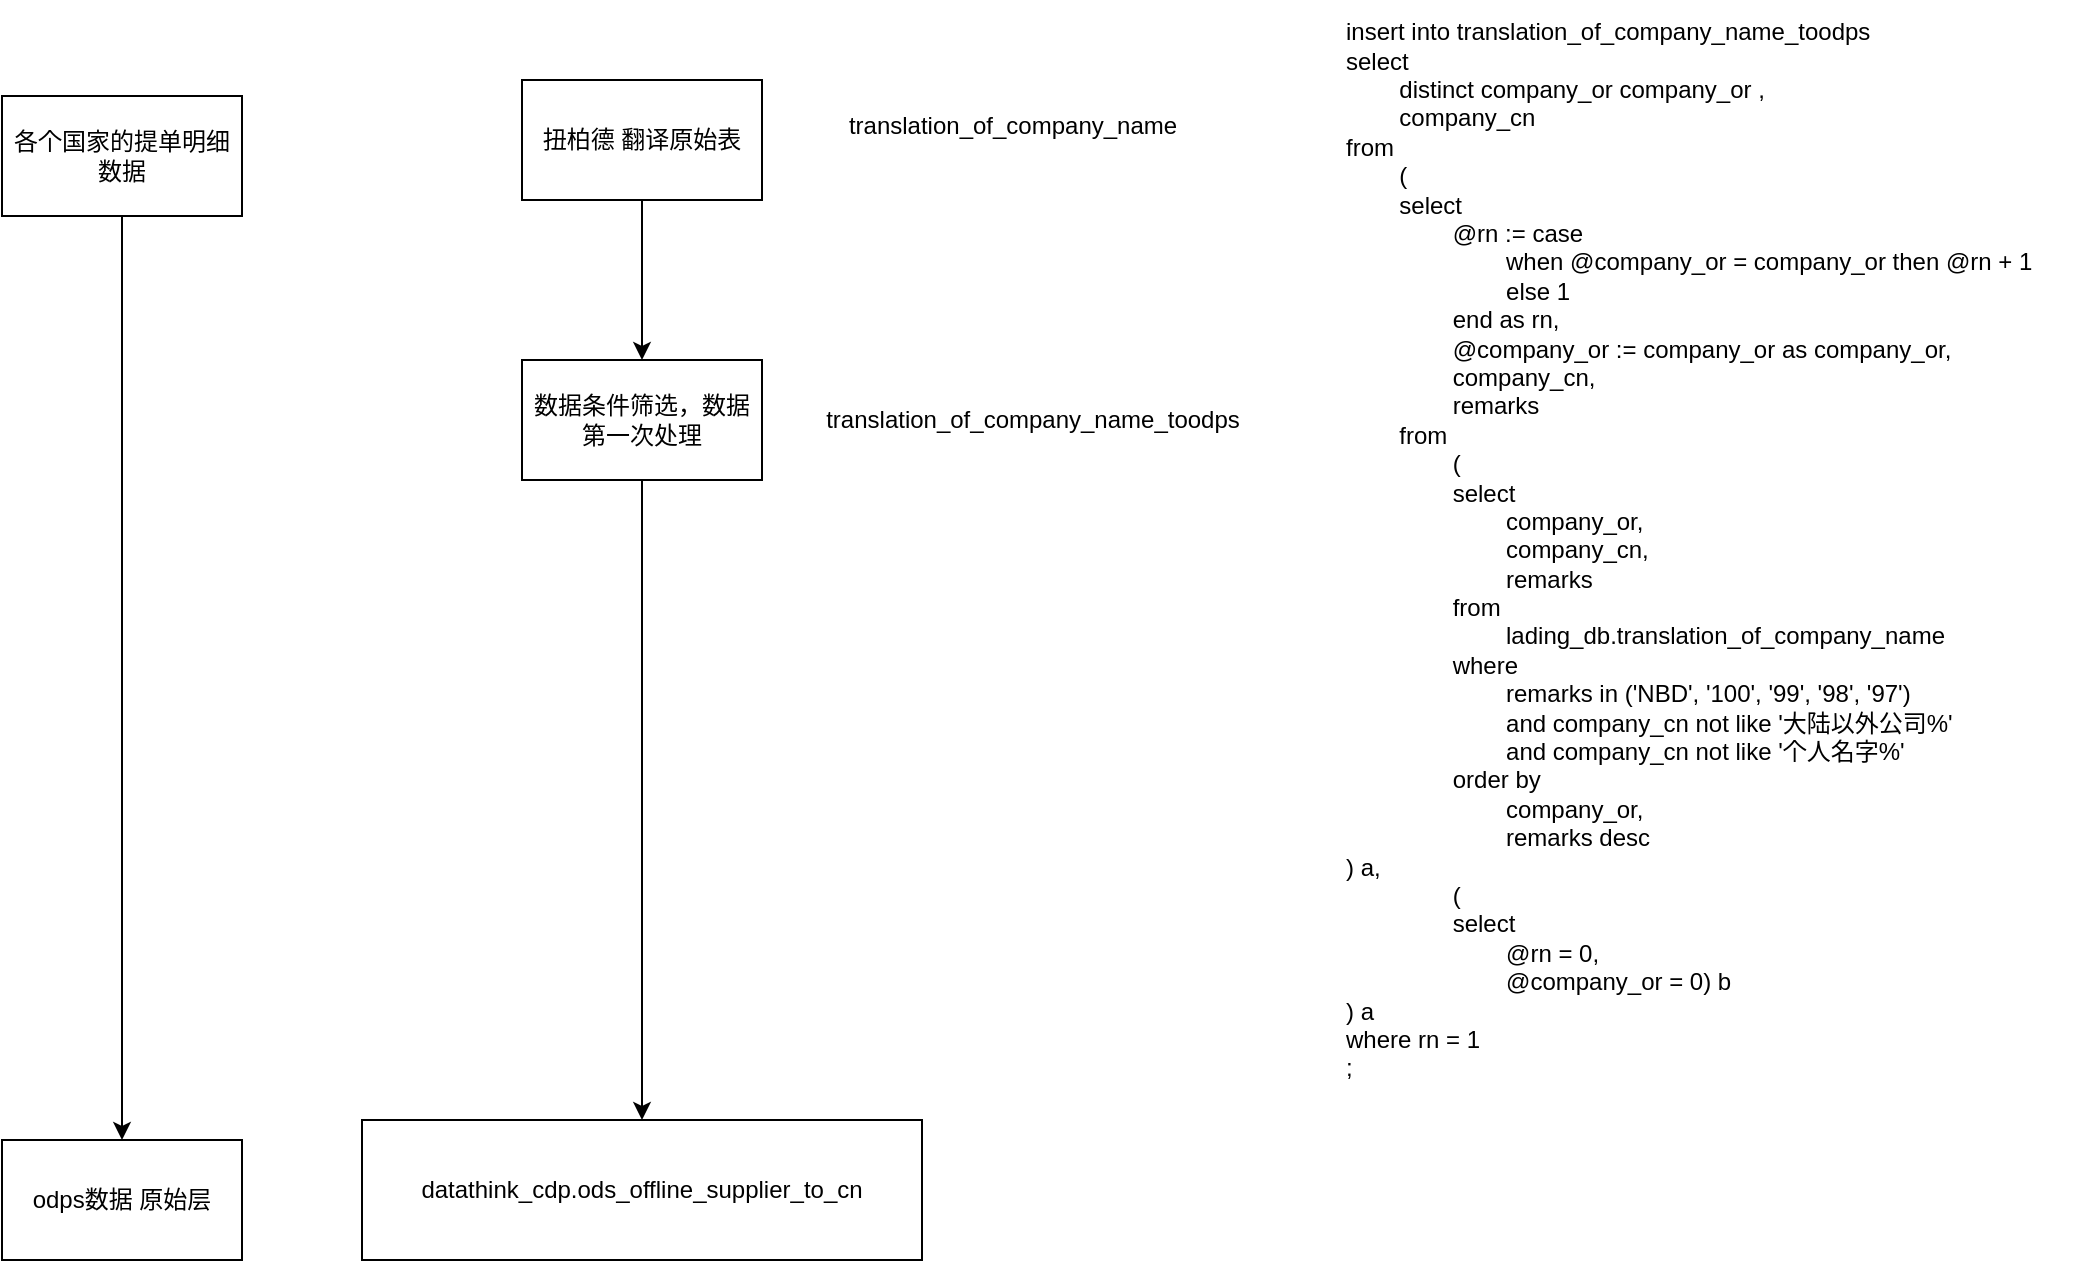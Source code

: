 <mxfile version="22.0.4" type="github">
  <diagram name="第 1 页" id="WbAZsRYz8DcWcOjE6Uo5">
    <mxGraphModel dx="1434" dy="790" grid="1" gridSize="10" guides="1" tooltips="1" connect="1" arrows="1" fold="1" page="1" pageScale="1" pageWidth="827" pageHeight="1169" math="0" shadow="0">
      <root>
        <mxCell id="0" />
        <mxCell id="1" parent="0" />
        <mxCell id="mANbdyolUzGbtgYlcFHz-3" value="" style="edgeStyle=orthogonalEdgeStyle;rounded=0;orthogonalLoop=1;jettySize=auto;html=1;" edge="1" parent="1" source="mANbdyolUzGbtgYlcFHz-1" target="mANbdyolUzGbtgYlcFHz-2">
          <mxGeometry relative="1" as="geometry" />
        </mxCell>
        <mxCell id="mANbdyolUzGbtgYlcFHz-1" value="扭柏德 翻译原始表" style="rounded=0;whiteSpace=wrap;html=1;" vertex="1" parent="1">
          <mxGeometry x="260" y="160" width="120" height="60" as="geometry" />
        </mxCell>
        <mxCell id="mANbdyolUzGbtgYlcFHz-17" style="edgeStyle=orthogonalEdgeStyle;rounded=0;orthogonalLoop=1;jettySize=auto;html=1;" edge="1" parent="1" source="mANbdyolUzGbtgYlcFHz-2" target="mANbdyolUzGbtgYlcFHz-13">
          <mxGeometry relative="1" as="geometry" />
        </mxCell>
        <mxCell id="mANbdyolUzGbtgYlcFHz-2" value="数据条件筛选，数据第一次处理" style="whiteSpace=wrap;html=1;rounded=0;" vertex="1" parent="1">
          <mxGeometry x="260" y="300" width="120" height="60" as="geometry" />
        </mxCell>
        <mxCell id="mANbdyolUzGbtgYlcFHz-6" value="translation_of_company_name_toodps" style="text;html=1;align=center;verticalAlign=middle;resizable=0;points=[];autosize=1;strokeColor=none;fillColor=none;" vertex="1" parent="1">
          <mxGeometry x="400" y="315" width="230" height="30" as="geometry" />
        </mxCell>
        <mxCell id="mANbdyolUzGbtgYlcFHz-7" value="translation_of_company_name" style="text;html=1;align=center;verticalAlign=middle;resizable=0;points=[];autosize=1;strokeColor=none;fillColor=none;" vertex="1" parent="1">
          <mxGeometry x="410" y="168" width="190" height="30" as="geometry" />
        </mxCell>
        <mxCell id="mANbdyolUzGbtgYlcFHz-18" style="edgeStyle=orthogonalEdgeStyle;rounded=0;orthogonalLoop=1;jettySize=auto;html=1;entryX=0.5;entryY=0;entryDx=0;entryDy=0;" edge="1" parent="1" source="mANbdyolUzGbtgYlcFHz-8" target="mANbdyolUzGbtgYlcFHz-16">
          <mxGeometry relative="1" as="geometry" />
        </mxCell>
        <mxCell id="mANbdyolUzGbtgYlcFHz-8" value="各个国家的提单明细数据" style="whiteSpace=wrap;html=1;rounded=0;" vertex="1" parent="1">
          <mxGeometry y="168" width="120" height="60" as="geometry" />
        </mxCell>
        <mxCell id="mANbdyolUzGbtgYlcFHz-12" value="insert&amp;nbsp;into&amp;nbsp;translation_of_company_name_toodps&amp;nbsp;&lt;br&gt;select&lt;br&gt;&amp;nbsp;&amp;nbsp;&amp;nbsp;&amp;nbsp;&amp;nbsp;&amp;nbsp;&amp;nbsp;&amp;nbsp;distinct&amp;nbsp;company_or&amp;nbsp;company_or&amp;nbsp;,&lt;br&gt;&amp;nbsp;&amp;nbsp;&amp;nbsp;&amp;nbsp;&amp;nbsp;&amp;nbsp;&amp;nbsp;&amp;nbsp;company_cn&lt;br&gt;from&lt;br&gt;&amp;nbsp;&amp;nbsp;&amp;nbsp;&amp;nbsp;&amp;nbsp;&amp;nbsp;&amp;nbsp;&amp;nbsp;(&lt;br&gt;&amp;nbsp;&amp;nbsp;&amp;nbsp;&amp;nbsp;&amp;nbsp;&amp;nbsp;&amp;nbsp;&amp;nbsp;select&lt;br&gt;&amp;nbsp;&amp;nbsp;&amp;nbsp;&amp;nbsp;&amp;nbsp;&amp;nbsp;&amp;nbsp;&amp;nbsp;&amp;nbsp;&amp;nbsp;&amp;nbsp;&amp;nbsp;&amp;nbsp;&amp;nbsp;&amp;nbsp;&amp;nbsp;@rn&amp;nbsp;:=&amp;nbsp;case&lt;br&gt;&amp;nbsp;&amp;nbsp;&amp;nbsp;&amp;nbsp;&amp;nbsp;&amp;nbsp;&amp;nbsp;&amp;nbsp;&amp;nbsp;&amp;nbsp;&amp;nbsp;&amp;nbsp;&amp;nbsp;&amp;nbsp;&amp;nbsp;&amp;nbsp;&amp;nbsp;&amp;nbsp;&amp;nbsp;&amp;nbsp;&amp;nbsp;&amp;nbsp;&amp;nbsp;&amp;nbsp;when&amp;nbsp;@company_or&amp;nbsp;=&amp;nbsp;company_or&amp;nbsp;then&amp;nbsp;@rn&amp;nbsp;+&amp;nbsp;1&lt;br&gt;&amp;nbsp;&amp;nbsp;&amp;nbsp;&amp;nbsp;&amp;nbsp;&amp;nbsp;&amp;nbsp;&amp;nbsp;&amp;nbsp;&amp;nbsp;&amp;nbsp;&amp;nbsp;&amp;nbsp;&amp;nbsp;&amp;nbsp;&amp;nbsp;&amp;nbsp;&amp;nbsp;&amp;nbsp;&amp;nbsp;&amp;nbsp;&amp;nbsp;&amp;nbsp;&amp;nbsp;else&amp;nbsp;1&lt;br&gt;&amp;nbsp;&amp;nbsp;&amp;nbsp;&amp;nbsp;&amp;nbsp;&amp;nbsp;&amp;nbsp;&amp;nbsp;&amp;nbsp;&amp;nbsp;&amp;nbsp;&amp;nbsp;&amp;nbsp;&amp;nbsp;&amp;nbsp;&amp;nbsp;end&amp;nbsp;as&amp;nbsp;rn,&lt;br&gt;&amp;nbsp;&amp;nbsp;&amp;nbsp;&amp;nbsp;&amp;nbsp;&amp;nbsp;&amp;nbsp;&amp;nbsp;&amp;nbsp;&amp;nbsp;&amp;nbsp;&amp;nbsp;&amp;nbsp;&amp;nbsp;&amp;nbsp;&amp;nbsp;@company_or&amp;nbsp;:=&amp;nbsp;company_or&amp;nbsp;as&amp;nbsp;company_or,&lt;br&gt;&amp;nbsp;&amp;nbsp;&amp;nbsp;&amp;nbsp;&amp;nbsp;&amp;nbsp;&amp;nbsp;&amp;nbsp;&amp;nbsp;&amp;nbsp;&amp;nbsp;&amp;nbsp;&amp;nbsp;&amp;nbsp;&amp;nbsp;&amp;nbsp;company_cn,&lt;br&gt;&amp;nbsp;&amp;nbsp;&amp;nbsp;&amp;nbsp;&amp;nbsp;&amp;nbsp;&amp;nbsp;&amp;nbsp;&amp;nbsp;&amp;nbsp;&amp;nbsp;&amp;nbsp;&amp;nbsp;&amp;nbsp;&amp;nbsp;&amp;nbsp;remarks&lt;br&gt;&amp;nbsp;&amp;nbsp;&amp;nbsp;&amp;nbsp;&amp;nbsp;&amp;nbsp;&amp;nbsp;&amp;nbsp;from&lt;br&gt;&amp;nbsp;&amp;nbsp;&amp;nbsp;&amp;nbsp;&amp;nbsp;&amp;nbsp;&amp;nbsp;&amp;nbsp;&amp;nbsp;&amp;nbsp;&amp;nbsp;&amp;nbsp;&amp;nbsp;&amp;nbsp;&amp;nbsp;&amp;nbsp;(&lt;br&gt;&amp;nbsp;&amp;nbsp;&amp;nbsp;&amp;nbsp;&amp;nbsp;&amp;nbsp;&amp;nbsp;&amp;nbsp;&amp;nbsp;&amp;nbsp;&amp;nbsp;&amp;nbsp;&amp;nbsp;&amp;nbsp;&amp;nbsp;&amp;nbsp;select&lt;br&gt;&amp;nbsp;&amp;nbsp;&amp;nbsp;&amp;nbsp;&amp;nbsp;&amp;nbsp;&amp;nbsp;&amp;nbsp;&amp;nbsp;&amp;nbsp;&amp;nbsp;&amp;nbsp;&amp;nbsp;&amp;nbsp;&amp;nbsp;&amp;nbsp;&amp;nbsp;&amp;nbsp;&amp;nbsp;&amp;nbsp;&amp;nbsp;&amp;nbsp;&amp;nbsp;&amp;nbsp;company_or,&lt;br&gt;&amp;nbsp;&amp;nbsp;&amp;nbsp;&amp;nbsp;&amp;nbsp;&amp;nbsp;&amp;nbsp;&amp;nbsp;&amp;nbsp;&amp;nbsp;&amp;nbsp;&amp;nbsp;&amp;nbsp;&amp;nbsp;&amp;nbsp;&amp;nbsp;&amp;nbsp;&amp;nbsp;&amp;nbsp;&amp;nbsp;&amp;nbsp;&amp;nbsp;&amp;nbsp;&amp;nbsp;company_cn,&lt;br&gt;&amp;nbsp;&amp;nbsp;&amp;nbsp;&amp;nbsp;&amp;nbsp;&amp;nbsp;&amp;nbsp;&amp;nbsp;&amp;nbsp;&amp;nbsp;&amp;nbsp;&amp;nbsp;&amp;nbsp;&amp;nbsp;&amp;nbsp;&amp;nbsp;&amp;nbsp;&amp;nbsp;&amp;nbsp;&amp;nbsp;&amp;nbsp;&amp;nbsp;&amp;nbsp;&amp;nbsp;remarks&lt;br&gt;&amp;nbsp;&amp;nbsp;&amp;nbsp;&amp;nbsp;&amp;nbsp;&amp;nbsp;&amp;nbsp;&amp;nbsp;&amp;nbsp;&amp;nbsp;&amp;nbsp;&amp;nbsp;&amp;nbsp;&amp;nbsp;&amp;nbsp;&amp;nbsp;from&lt;br&gt;&amp;nbsp;&amp;nbsp;&amp;nbsp;&amp;nbsp;&amp;nbsp;&amp;nbsp;&amp;nbsp;&amp;nbsp;&amp;nbsp;&amp;nbsp;&amp;nbsp;&amp;nbsp;&amp;nbsp;&amp;nbsp;&amp;nbsp;&amp;nbsp;&amp;nbsp;&amp;nbsp;&amp;nbsp;&amp;nbsp;&amp;nbsp;&amp;nbsp;&amp;nbsp;&amp;nbsp;lading_db.translation_of_company_name&lt;br&gt;&amp;nbsp;&amp;nbsp;&amp;nbsp;&amp;nbsp;&amp;nbsp;&amp;nbsp;&amp;nbsp;&amp;nbsp;&amp;nbsp;&amp;nbsp;&amp;nbsp;&amp;nbsp;&amp;nbsp;&amp;nbsp;&amp;nbsp;&amp;nbsp;where&lt;br&gt;&amp;nbsp;&amp;nbsp;&amp;nbsp;&amp;nbsp;&amp;nbsp;&amp;nbsp;&amp;nbsp;&amp;nbsp;&amp;nbsp;&amp;nbsp;&amp;nbsp;&amp;nbsp;&amp;nbsp;&amp;nbsp;&amp;nbsp;&amp;nbsp;&amp;nbsp;&amp;nbsp;&amp;nbsp;&amp;nbsp;&amp;nbsp;&amp;nbsp;&amp;nbsp;&amp;nbsp;remarks&amp;nbsp;in&amp;nbsp;(&#39;NBD&#39;,&amp;nbsp;&#39;100&#39;,&amp;nbsp;&#39;99&#39;,&amp;nbsp;&#39;98&#39;,&amp;nbsp;&#39;97&#39;)&lt;br&gt;&amp;nbsp;&amp;nbsp;&amp;nbsp;&amp;nbsp;&amp;nbsp;&amp;nbsp;&amp;nbsp;&amp;nbsp;&amp;nbsp;&amp;nbsp;&amp;nbsp;&amp;nbsp;&amp;nbsp;&amp;nbsp;&amp;nbsp;&amp;nbsp;&amp;nbsp;&amp;nbsp;&amp;nbsp;&amp;nbsp;&amp;nbsp;&amp;nbsp;&amp;nbsp;&amp;nbsp;and&amp;nbsp;company_cn&amp;nbsp;not&amp;nbsp;like&amp;nbsp;&#39;大陆以外公司%&#39;&lt;br&gt;&amp;nbsp;&amp;nbsp;&amp;nbsp;&amp;nbsp;&amp;nbsp;&amp;nbsp;&amp;nbsp;&amp;nbsp;&amp;nbsp;&amp;nbsp;&amp;nbsp;&amp;nbsp;&amp;nbsp;&amp;nbsp;&amp;nbsp;&amp;nbsp;&amp;nbsp;&amp;nbsp;&amp;nbsp;&amp;nbsp;&amp;nbsp;&amp;nbsp;&amp;nbsp;&amp;nbsp;and&amp;nbsp;company_cn&amp;nbsp;not&amp;nbsp;like&amp;nbsp;&#39;个人名字%&#39;&lt;br&gt;&amp;nbsp;&amp;nbsp;&amp;nbsp;&amp;nbsp;&amp;nbsp;&amp;nbsp;&amp;nbsp;&amp;nbsp;&amp;nbsp;&amp;nbsp;&amp;nbsp;&amp;nbsp;&amp;nbsp;&amp;nbsp;&amp;nbsp;&amp;nbsp;order&amp;nbsp;by&lt;br&gt;&amp;nbsp;&amp;nbsp;&amp;nbsp;&amp;nbsp;&amp;nbsp;&amp;nbsp;&amp;nbsp;&amp;nbsp;&amp;nbsp;&amp;nbsp;&amp;nbsp;&amp;nbsp;&amp;nbsp;&amp;nbsp;&amp;nbsp;&amp;nbsp;&amp;nbsp;&amp;nbsp;&amp;nbsp;&amp;nbsp;&amp;nbsp;&amp;nbsp;&amp;nbsp;&amp;nbsp;company_or,&lt;br&gt;&amp;nbsp;&amp;nbsp;&amp;nbsp;&amp;nbsp;&amp;nbsp;&amp;nbsp;&amp;nbsp;&amp;nbsp;&amp;nbsp;&amp;nbsp;&amp;nbsp;&amp;nbsp;&amp;nbsp;&amp;nbsp;&amp;nbsp;&amp;nbsp;&amp;nbsp;&amp;nbsp;&amp;nbsp;&amp;nbsp;&amp;nbsp;&amp;nbsp;&amp;nbsp;&amp;nbsp;remarks&amp;nbsp;desc&amp;nbsp;&lt;br&gt;)&amp;nbsp;a,&lt;br&gt;&amp;nbsp;&amp;nbsp;&amp;nbsp;&amp;nbsp;&amp;nbsp;&amp;nbsp;&amp;nbsp;&amp;nbsp;&amp;nbsp;&amp;nbsp;&amp;nbsp;&amp;nbsp;&amp;nbsp;&amp;nbsp;&amp;nbsp;&amp;nbsp;(&lt;br&gt;&amp;nbsp;&amp;nbsp;&amp;nbsp;&amp;nbsp;&amp;nbsp;&amp;nbsp;&amp;nbsp;&amp;nbsp;&amp;nbsp;&amp;nbsp;&amp;nbsp;&amp;nbsp;&amp;nbsp;&amp;nbsp;&amp;nbsp;&amp;nbsp;select&lt;br&gt;&amp;nbsp;&amp;nbsp;&amp;nbsp;&amp;nbsp;&amp;nbsp;&amp;nbsp;&amp;nbsp;&amp;nbsp;&amp;nbsp;&amp;nbsp;&amp;nbsp;&amp;nbsp;&amp;nbsp;&amp;nbsp;&amp;nbsp;&amp;nbsp;&amp;nbsp;&amp;nbsp;&amp;nbsp;&amp;nbsp;&amp;nbsp;&amp;nbsp;&amp;nbsp;&amp;nbsp;@rn&amp;nbsp;=&amp;nbsp;0,&lt;br&gt;&amp;nbsp;&amp;nbsp;&amp;nbsp;&amp;nbsp;&amp;nbsp;&amp;nbsp;&amp;nbsp;&amp;nbsp;&amp;nbsp;&amp;nbsp;&amp;nbsp;&amp;nbsp;&amp;nbsp;&amp;nbsp;&amp;nbsp;&amp;nbsp;&amp;nbsp;&amp;nbsp;&amp;nbsp;&amp;nbsp;&amp;nbsp;&amp;nbsp;&amp;nbsp;&amp;nbsp;@company_or&amp;nbsp;=&amp;nbsp;0)&amp;nbsp;b&lt;br&gt;)&amp;nbsp;a&lt;br&gt;where&amp;nbsp;rn&amp;nbsp;=&amp;nbsp;1&lt;br&gt;;" style="text;html=1;align=left;verticalAlign=middle;resizable=0;points=[];autosize=1;strokeColor=none;fillColor=none;" vertex="1" parent="1">
          <mxGeometry x="670" y="120" width="370" height="550" as="geometry" />
        </mxCell>
        <mxCell id="mANbdyolUzGbtgYlcFHz-13" value="datathink_cdp.ods_offline_supplier_to_cn" style="rounded=0;whiteSpace=wrap;html=1;" vertex="1" parent="1">
          <mxGeometry x="180" y="680" width="280" height="70" as="geometry" />
        </mxCell>
        <mxCell id="mANbdyolUzGbtgYlcFHz-16" value="odps数据 原始层" style="rounded=0;whiteSpace=wrap;html=1;" vertex="1" parent="1">
          <mxGeometry y="690" width="120" height="60" as="geometry" />
        </mxCell>
      </root>
    </mxGraphModel>
  </diagram>
</mxfile>
